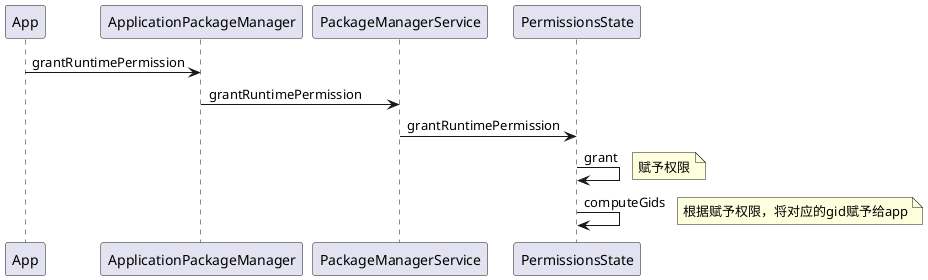 @startuml
App -> ApplicationPackageManager: grantRuntimePermission
ApplicationPackageManager -> PackageManagerService: grantRuntimePermission

PackageManagerService -> PermissionsState: grantRuntimePermission
PermissionsState -> PermissionsState: grant
note right: 赋予权限
PermissionsState -> PermissionsState:computeGids
note right:根据赋予权限，将对应的gid赋予给app
@enduml